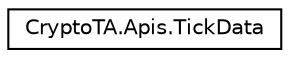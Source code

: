digraph "Graphical Class Hierarchy"
{
 // LATEX_PDF_SIZE
  edge [fontname="Helvetica",fontsize="10",labelfontname="Helvetica",labelfontsize="10"];
  node [fontname="Helvetica",fontsize="10",shape=record];
  rankdir="LR";
  Node0 [label="CryptoTA.Apis.TickData",height=0.2,width=0.4,color="black", fillcolor="white", style="filled",URL="$class_crypto_t_a_1_1_apis_1_1_tick_data.html",tooltip="Class containing high, low, open and close prices (for last 24h) and currency current volume."];
}
